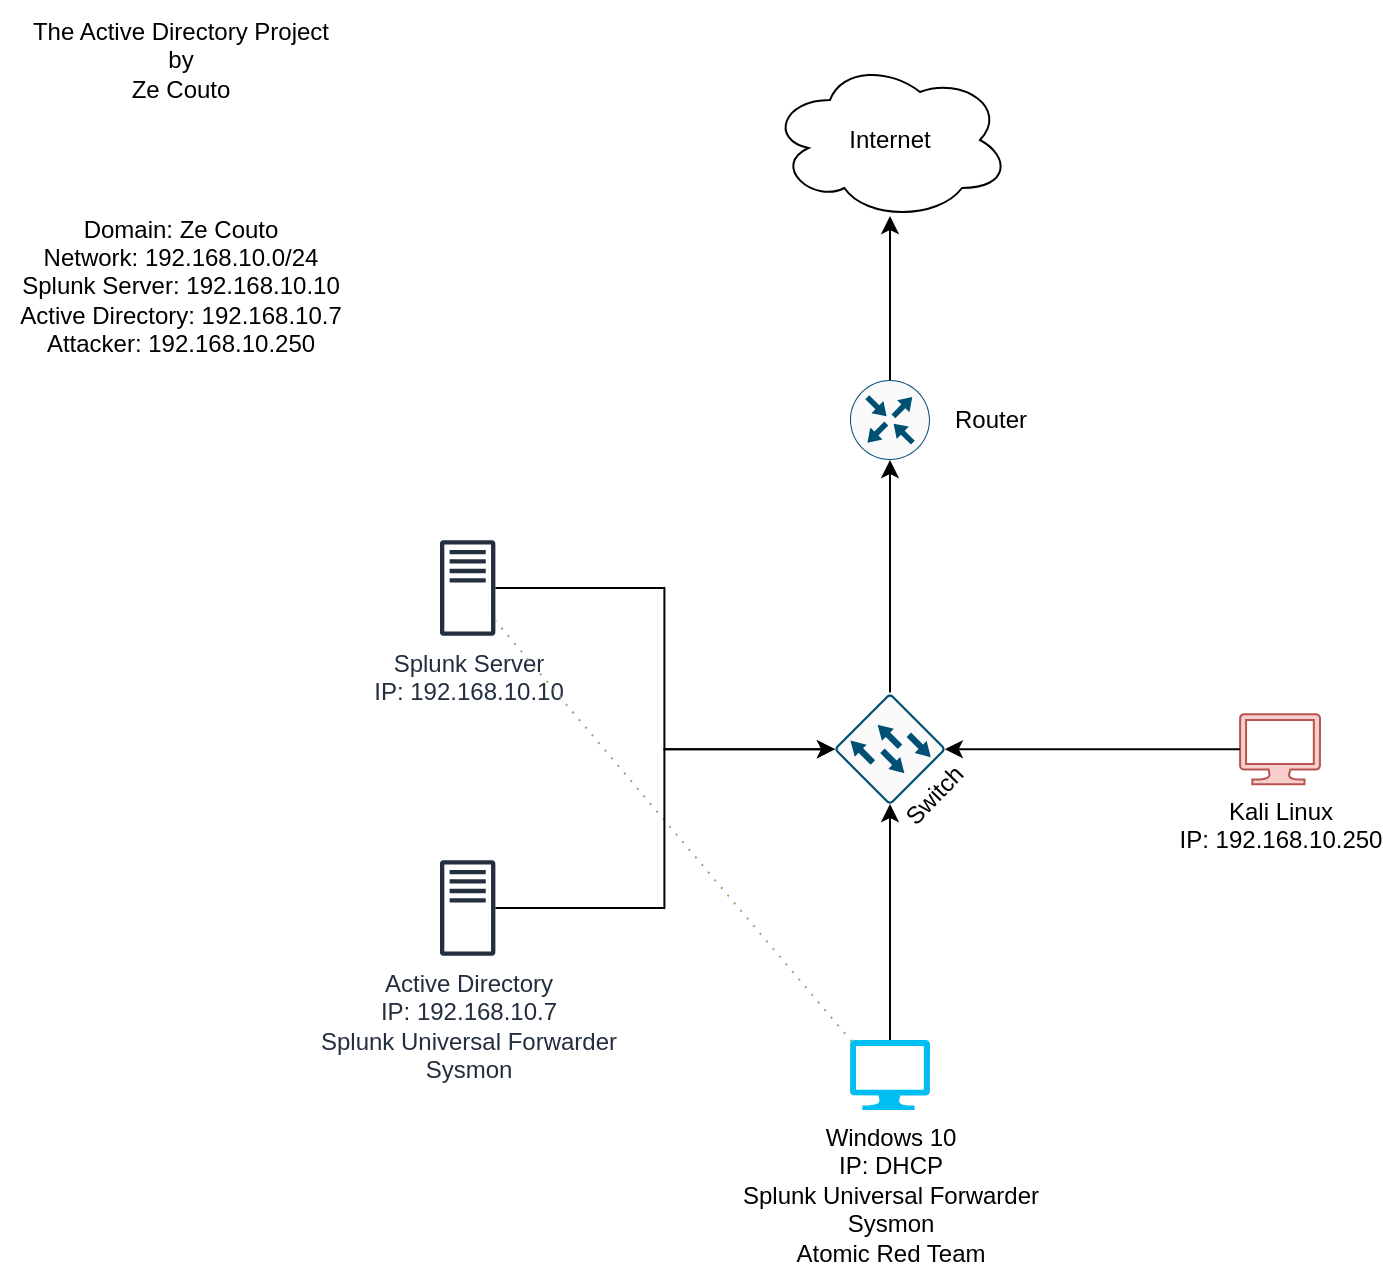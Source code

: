 <mxfile version="25.0.3">
  <diagram name="Page-1" id="lYKA7R9JJxsAuhz7X1ks">
    <mxGraphModel dx="2074" dy="738" grid="1" gridSize="10" guides="1" tooltips="1" connect="1" arrows="1" fold="1" page="1" pageScale="1" pageWidth="850" pageHeight="1100" math="0" shadow="0">
      <root>
        <mxCell id="0" />
        <mxCell id="1" parent="0" />
        <mxCell id="O8_Iz59pOom27-_7CRdZ-1" value="Splunk Server&lt;div&gt;IP: 192.168.10.10&lt;/div&gt;" style="sketch=0;outlineConnect=0;fontColor=#232F3E;gradientColor=none;fillColor=#232F3D;strokeColor=none;dashed=0;verticalLabelPosition=bottom;verticalAlign=top;align=center;html=1;fontSize=12;fontStyle=0;aspect=fixed;pointerEvents=1;shape=mxgraph.aws4.traditional_server;" parent="1" vertex="1">
          <mxGeometry x="280" y="360" width="27.69" height="48" as="geometry" />
        </mxCell>
        <mxCell id="O8_Iz59pOom27-_7CRdZ-2" value="Active Directory&lt;div&gt;IP: 192.168.10.7&lt;/div&gt;&lt;div&gt;Splunk Universal Forwarder&lt;/div&gt;&lt;div&gt;Sysmon&lt;/div&gt;" style="sketch=0;outlineConnect=0;fontColor=#232F3E;gradientColor=none;fillColor=#232F3D;strokeColor=none;dashed=0;verticalLabelPosition=bottom;verticalAlign=top;align=center;html=1;fontSize=12;fontStyle=0;aspect=fixed;pointerEvents=1;shape=mxgraph.aws4.traditional_server;" parent="1" vertex="1">
          <mxGeometry x="280" y="520" width="27.69" height="48" as="geometry" />
        </mxCell>
        <mxCell id="ov0-vu4PMMpmJCspD_Z_-8" style="rounded=0;orthogonalLoop=1;jettySize=auto;html=1;exitX=0.02;exitY=0.02;exitDx=0;exitDy=0;exitPerimeter=0;endArrow=none;endFill=0;startArrow=none;startFill=0;dashed=1;dashPattern=1 4;fillColor=#d5e8d4;strokeColor=#82b366;" edge="1" parent="1" source="O8_Iz59pOom27-_7CRdZ-3" target="O8_Iz59pOom27-_7CRdZ-1">
          <mxGeometry relative="1" as="geometry" />
        </mxCell>
        <mxCell id="O8_Iz59pOom27-_7CRdZ-3" value="Windows 10&lt;div&gt;IP: DHCP&lt;/div&gt;&lt;div&gt;Splunk Universal Forwarder&lt;/div&gt;&lt;div&gt;Sysmon&lt;/div&gt;&lt;div&gt;Atomic Red Team&lt;/div&gt;" style="verticalLabelPosition=bottom;html=1;verticalAlign=top;align=center;strokeColor=none;fillColor=#00BEF2;shape=mxgraph.azure.computer;pointerEvents=1;" parent="1" vertex="1">
          <mxGeometry x="485" y="610" width="40" height="35" as="geometry" />
        </mxCell>
        <mxCell id="O8_Iz59pOom27-_7CRdZ-4" value="Kali Linux&lt;div&gt;IP: 192.168.10.250&lt;/div&gt;" style="verticalLabelPosition=bottom;html=1;verticalAlign=top;align=center;strokeColor=#b85450;fillColor=#f8cecc;shape=mxgraph.azure.computer;pointerEvents=1;" parent="1" vertex="1">
          <mxGeometry x="680" y="447.07" width="40" height="35" as="geometry" />
        </mxCell>
        <mxCell id="O8_Iz59pOom27-_7CRdZ-5" value="Internet" style="ellipse;shape=cloud;whiteSpace=wrap;html=1;" parent="1" vertex="1">
          <mxGeometry x="445" y="120" width="120" height="80" as="geometry" />
        </mxCell>
        <mxCell id="O8_Iz59pOom27-_7CRdZ-6" value="" style="sketch=0;points=[[0.015,0.015,0],[0.985,0.015,0],[0.985,0.985,0],[0.015,0.985,0],[0.25,0,0],[0.5,0,0],[0.75,0,0],[1,0.25,0],[1,0.5,0],[1,0.75,0],[0.75,1,0],[0.5,1,0],[0.25,1,0],[0,0.75,0],[0,0.5,0],[0,0.25,0]];verticalLabelPosition=bottom;html=1;verticalAlign=top;aspect=fixed;align=center;pointerEvents=1;shape=mxgraph.cisco19.rect;prIcon=l2_switch;fillColor=#FAFAFA;strokeColor=#005073;rotation=45;" parent="1" vertex="1">
          <mxGeometry x="485" y="444.57" width="40" height="40" as="geometry" />
        </mxCell>
        <mxCell id="O8_Iz59pOom27-_7CRdZ-7" value="" style="sketch=0;points=[[0.5,0,0],[1,0.5,0],[0.5,1,0],[0,0.5,0],[0.145,0.145,0],[0.856,0.145,0],[0.855,0.856,0],[0.145,0.855,0]];verticalLabelPosition=bottom;html=1;verticalAlign=top;aspect=fixed;align=center;pointerEvents=1;shape=mxgraph.cisco19.rect;prIcon=router;fillColor=#FAFAFA;strokeColor=#005073;" parent="1" vertex="1">
          <mxGeometry x="485" y="280" width="40" height="40" as="geometry" />
        </mxCell>
        <mxCell id="ov0-vu4PMMpmJCspD_Z_-1" style="edgeStyle=orthogonalEdgeStyle;rounded=0;orthogonalLoop=1;jettySize=auto;html=1;entryX=0.015;entryY=0.985;entryDx=0;entryDy=0;entryPerimeter=0;" edge="1" parent="1" source="O8_Iz59pOom27-_7CRdZ-1" target="O8_Iz59pOom27-_7CRdZ-6">
          <mxGeometry relative="1" as="geometry" />
        </mxCell>
        <mxCell id="ov0-vu4PMMpmJCspD_Z_-2" style="edgeStyle=orthogonalEdgeStyle;rounded=0;orthogonalLoop=1;jettySize=auto;html=1;entryX=0.015;entryY=0.985;entryDx=0;entryDy=0;entryPerimeter=0;" edge="1" parent="1" source="O8_Iz59pOom27-_7CRdZ-2" target="O8_Iz59pOom27-_7CRdZ-6">
          <mxGeometry relative="1" as="geometry" />
        </mxCell>
        <mxCell id="ov0-vu4PMMpmJCspD_Z_-3" style="rounded=0;orthogonalLoop=1;jettySize=auto;html=1;entryX=0.985;entryY=0.985;entryDx=0;entryDy=0;entryPerimeter=0;" edge="1" parent="1" source="O8_Iz59pOom27-_7CRdZ-3" target="O8_Iz59pOom27-_7CRdZ-6">
          <mxGeometry relative="1" as="geometry" />
        </mxCell>
        <mxCell id="ov0-vu4PMMpmJCspD_Z_-4" style="edgeStyle=orthogonalEdgeStyle;rounded=0;orthogonalLoop=1;jettySize=auto;html=1;entryX=0.5;entryY=1;entryDx=0;entryDy=0;entryPerimeter=0;" edge="1" parent="1" source="O8_Iz59pOom27-_7CRdZ-6" target="O8_Iz59pOom27-_7CRdZ-7">
          <mxGeometry relative="1" as="geometry" />
        </mxCell>
        <mxCell id="ov0-vu4PMMpmJCspD_Z_-5" style="edgeStyle=orthogonalEdgeStyle;rounded=0;orthogonalLoop=1;jettySize=auto;html=1;exitX=0.5;exitY=0;exitDx=0;exitDy=0;exitPerimeter=0;entryX=0.5;entryY=0.975;entryDx=0;entryDy=0;entryPerimeter=0;" edge="1" parent="1" source="O8_Iz59pOom27-_7CRdZ-7" target="O8_Iz59pOom27-_7CRdZ-5">
          <mxGeometry relative="1" as="geometry" />
        </mxCell>
        <mxCell id="ov0-vu4PMMpmJCspD_Z_-7" style="edgeStyle=orthogonalEdgeStyle;rounded=0;orthogonalLoop=1;jettySize=auto;html=1;entryX=0.985;entryY=0.015;entryDx=0;entryDy=0;entryPerimeter=0;" edge="1" parent="1" source="O8_Iz59pOom27-_7CRdZ-4" target="O8_Iz59pOom27-_7CRdZ-6">
          <mxGeometry relative="1" as="geometry" />
        </mxCell>
        <mxCell id="ov0-vu4PMMpmJCspD_Z_-9" value="The Active Directory Project&lt;div&gt;by&lt;/div&gt;&lt;div&gt;Ze Couto&lt;/div&gt;" style="text;html=1;align=center;verticalAlign=middle;resizable=0;points=[];autosize=1;strokeColor=none;fillColor=none;" vertex="1" parent="1">
          <mxGeometry x="65" y="90" width="170" height="60" as="geometry" />
        </mxCell>
        <mxCell id="ov0-vu4PMMpmJCspD_Z_-10" value="Domain: Ze Couto&lt;div&gt;Network: 192.168.10.0/24&lt;/div&gt;&lt;div&gt;Splunk Server: 192.168.10.10&lt;/div&gt;&lt;div&gt;Active Directory: 192.168.10.7&lt;/div&gt;&lt;div&gt;Attacker: 192.168.10.250&lt;/div&gt;" style="text;html=1;align=center;verticalAlign=middle;resizable=0;points=[];autosize=1;strokeColor=none;fillColor=none;" vertex="1" parent="1">
          <mxGeometry x="60" y="188" width="180" height="90" as="geometry" />
        </mxCell>
        <mxCell id="ov0-vu4PMMpmJCspD_Z_-11" value="Switch" style="text;html=1;align=center;verticalAlign=middle;resizable=0;points=[];autosize=1;strokeColor=none;fillColor=none;rotation=-46;" vertex="1" parent="1">
          <mxGeometry x="497" y="473" width="60" height="30" as="geometry" />
        </mxCell>
        <mxCell id="ov0-vu4PMMpmJCspD_Z_-12" value="Router" style="text;html=1;align=center;verticalAlign=middle;resizable=0;points=[];autosize=1;strokeColor=none;fillColor=none;" vertex="1" parent="1">
          <mxGeometry x="525" y="285" width="60" height="30" as="geometry" />
        </mxCell>
      </root>
    </mxGraphModel>
  </diagram>
</mxfile>
